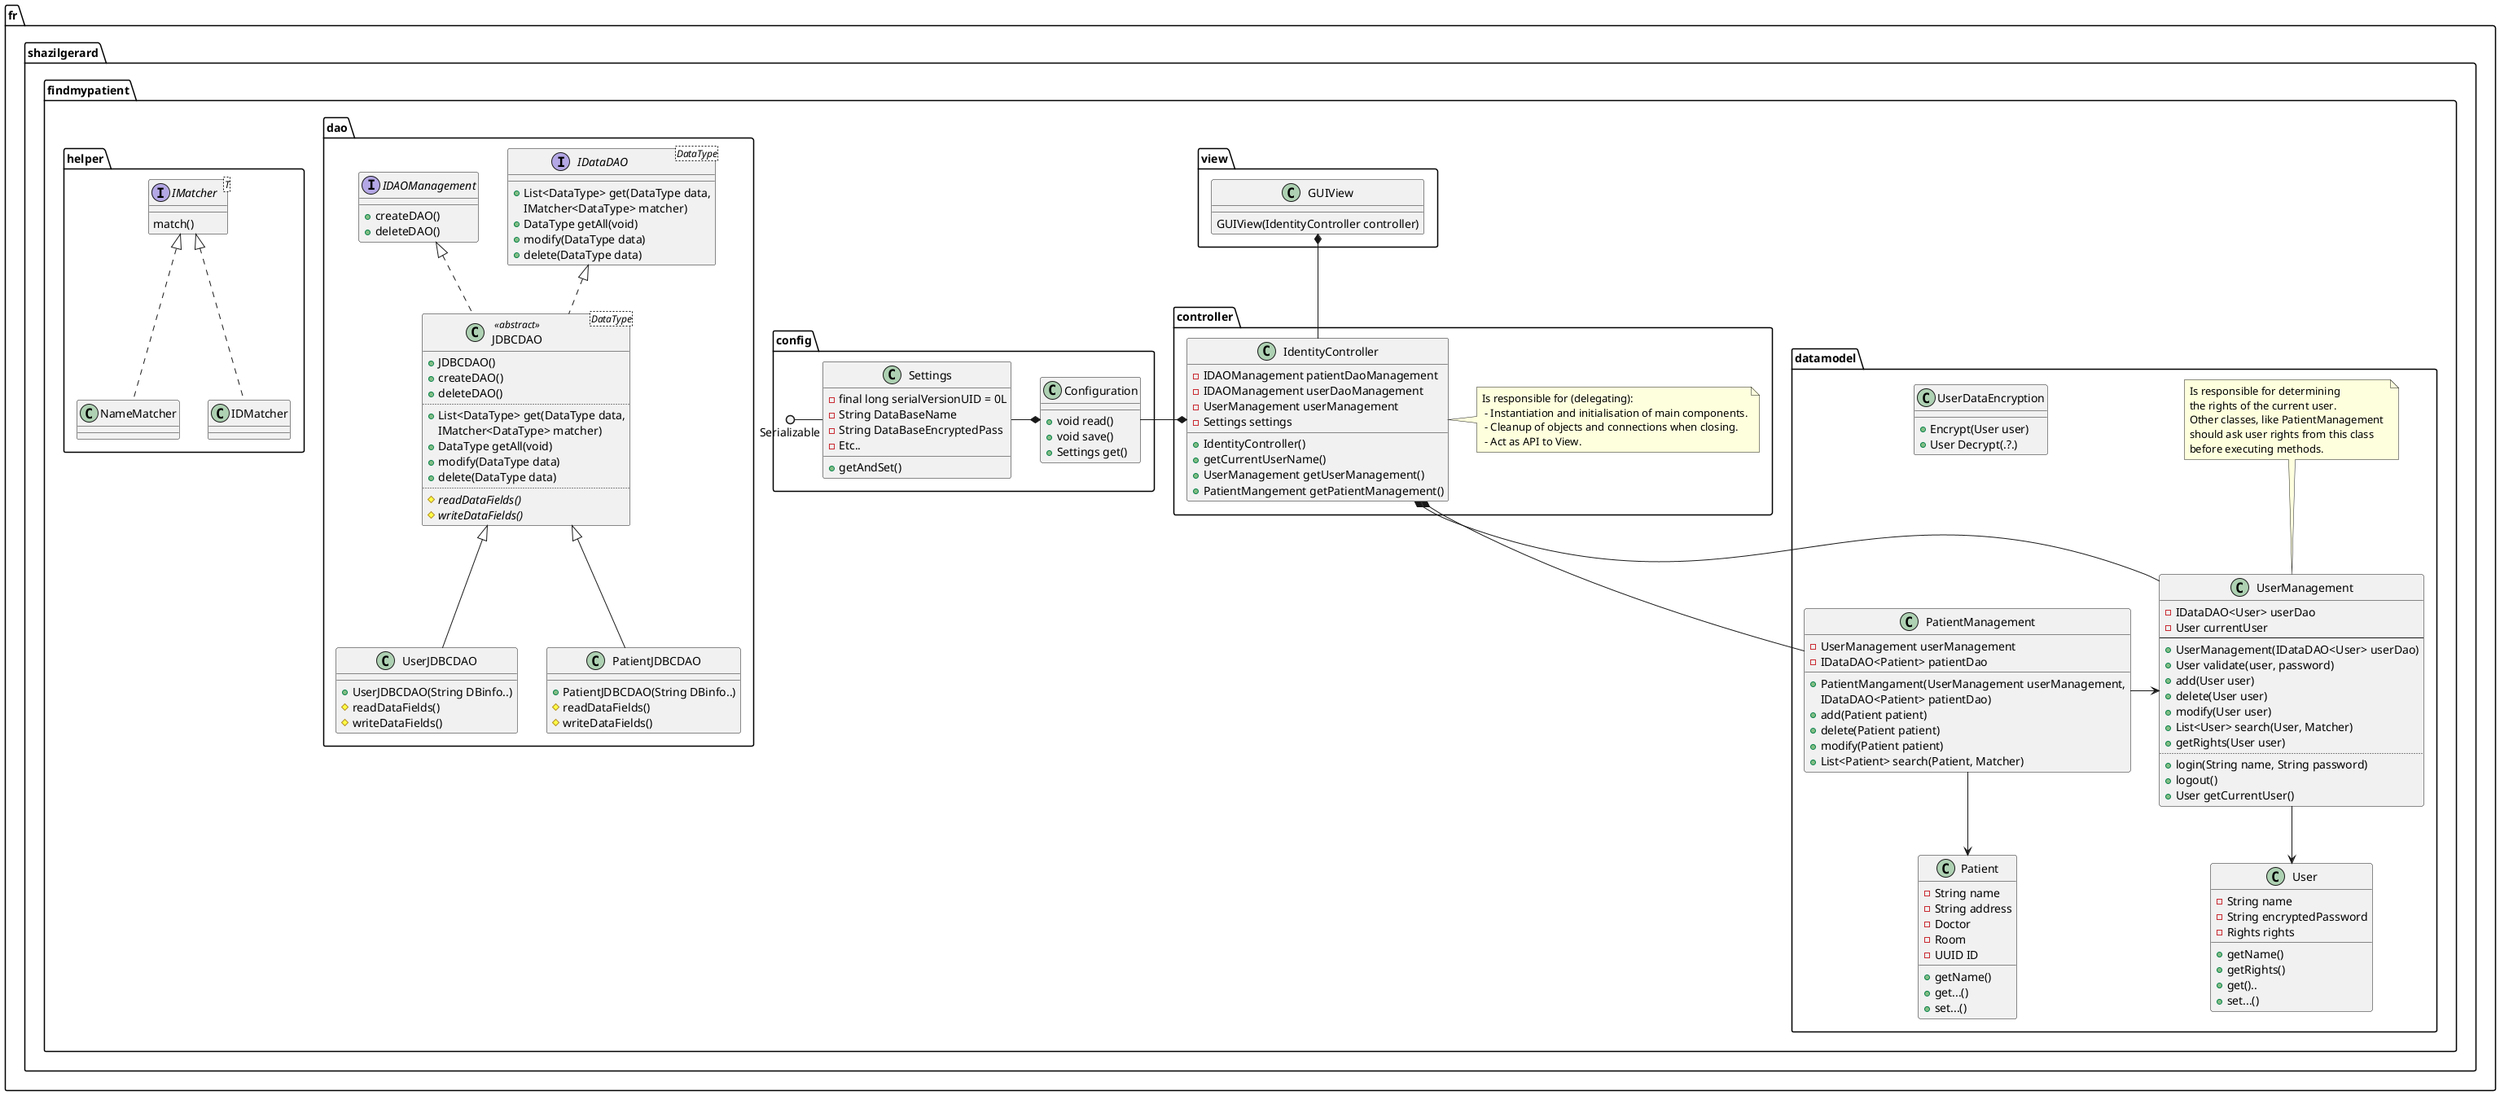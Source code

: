 @startuml
package fr.shazilgerard.findmypatient.datamodel {
	class Patient{
		- String name
		- String address
		- Doctor
		- Room
		- UUID ID
		
		+ getName()
		+ get...()
		+ set...()
	}
	class User{
		- String name
		- String encryptedPassword
		- Rights rights
		
		+ getName()
		+ getRights()
		+ get()..
		+ set...()
	}
	
		class UserManagement{
		- IDataDAO<User> userDao
		- User currentUser
		--
		+ UserManagement(IDataDAO<User> userDao)
		+ User validate(user, password)
		+ add(User user)
		+ delete(User user)
		+ modify(User user)
		+ List<User> search(User, Matcher)
		+ getRights(User user)
		..
		+ login(String name, String password)
		+ logout()
		+ User getCurrentUser()
	}
	note top of UserManagement
		Is responsible for determining 
		the rights of the current user.
		Other classes, like PatientManagement 
		should ask user rights from this class
		before executing methods.
	end note
	class PatientManagement{
		- UserManagement userManagement
		- IDataDAO<Patient> patientDao
		
		+ PatientMangament(UserManagement userManagement, 
		   IDataDAO<Patient> patientDao)
		+ add(Patient patient)
		+ delete(Patient patient)
		+ modify(Patient patient)
		+ List<Patient> search(Patient, Matcher)
	}
	class UserDataEncryption{
		+ Encrypt(User user)
		+ User Decrypt(.?.)
	}
}
package fr.shazilgerard.findmypatient.view {
	class GUIView {
		GUIView(IdentityController controller)
	}
}
package fr.shazilgerard.findmypatient.controller {
	class IdentityController{
		- IDAOManagement patientDaoManagement
		- IDAOManagement userDaoManagement
		- UserManagement userManagement
		- Settings settings
		
		+ IdentityController()
		+ getCurrentUserName()
		+ UserManagement getUserManagement()
		+ PatientMangement getPatientManagement()
	}
	note right of IdentityController
		Is responsible for (delegating):
		 - Instantiation and initialisation of main components.
		 - Cleanup of objects and connections when closing.
		 - Act as API to View.
	end note

}

package fr.shazilgerard.findmypatient.config {
	class Settings {
		- final long serialVersionUID = 0L
		- String DataBaseName
		- String DataBaseEncryptedPass
		- Etc..
		
		+ getAndSet()
	}
	class Configuration {
		+ void read()
		+ void save()
		+ Settings get()
	}
	Serializable ()- Settings  
	Settings -* Configuration
}

package fr.shazilgerard.findmypatient.dao {
	interface IDataDAO<DataType>{
		+ List<DataType> get(DataType data, 
		  IMatcher<DataType> matcher)
		+ DataType getAll(void)
		+ modify(DataType data)
		+ delete(DataType data)
	}
	interface IDAOManagement{
		+ createDAO()
		+ deleteDAO()
	}
	class JDBCDAO<DataType> <<abstract>>{
		+ JDBCDAO()
		+ createDAO()
		+ deleteDAO()
		..
		+ List<DataType> get(DataType data, 
		  IMatcher<DataType> matcher)
		+ DataType getAll(void)
		+ modify(DataType data)
		+ delete(DataType data)
		..
		# {abstract} readDataFields()
		# {abstract} writeDataFields()
	}
	class UserJDBCDAO{
		+ UserJDBCDAO(String DBinfo..)
		# readDataFields()
		# writeDataFields()
	}
	class PatientJDBCDAO{
		+ PatientJDBCDAO(String DBinfo..)
		# readDataFields()
		# writeDataFields()
	}
}
package fr.shazilgerard.findmypatient.helper {

	interface IMatcher<T>{
		match()
	}
	class NameMatcher
	class IDMatcher
	
	IMatcher <|.. NameMatcher
	IMatcher <|.. IDMatcher 
}

IdentityController *-- UserManagement
IdentityController *-- PatientManagement
Configuration -* IdentityController
UserManagement <- PatientManagement
	
GUIView *-- IdentityController

UserManagement --> User
PatientManagement --> Patient

IDataDAO <|.. JDBCDAO  
IDAOManagement <|.. JDBCDAO
JDBCDAO <|-- UserJDBCDAO  
JDBCDAO <|-- PatientJDBCDAO    

@enduml